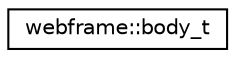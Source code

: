 digraph "Graphical Class Hierarchy"
{
 // LATEX_PDF_SIZE
  edge [fontname="Helvetica",fontsize="10",labelfontname="Helvetica",labelfontsize="10"];
  node [fontname="Helvetica",fontsize="10",shape=record];
  rankdir="LR";
  Node0 [label="webframe::body_t",height=0.2,width=0.4,color="black", fillcolor="white", style="filled",URL="$d8/d06/structwebframe_1_1body__t.html",tooltip=" "];
}
